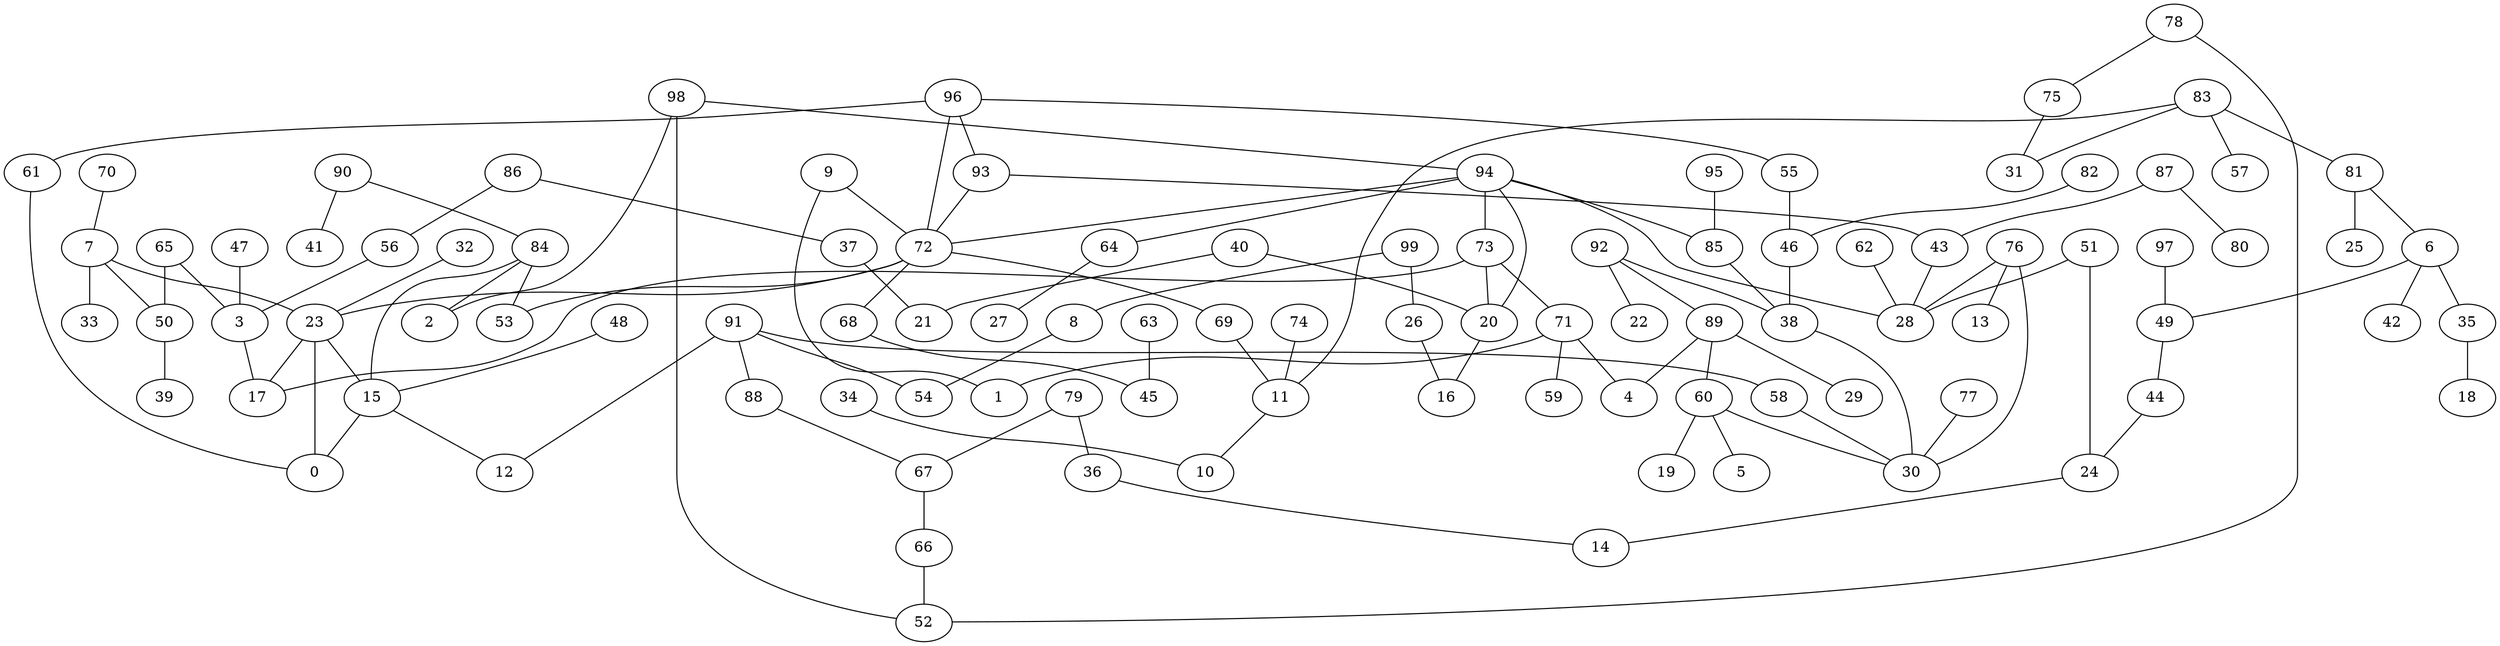 digraph GG_graph {

subgraph G_graph {
edge [color = black]
"48" -> "15" [dir = none]
"97" -> "49" [dir = none]
"78" -> "52" [dir = none]
"82" -> "46" [dir = none]
"63" -> "45" [dir = none]
"99" -> "26" [dir = none]
"99" -> "8" [dir = none]
"49" -> "44" [dir = none]
"9" -> "1" [dir = none]
"60" -> "19" [dir = none]
"60" -> "5" [dir = none]
"60" -> "30" [dir = none]
"89" -> "29" [dir = none]
"98" -> "94" [dir = none]
"77" -> "30" [dir = none]
"87" -> "80" [dir = none]
"87" -> "43" [dir = none]
"74" -> "11" [dir = none]
"32" -> "23" [dir = none]
"75" -> "31" [dir = none]
"65" -> "3" [dir = none]
"7" -> "33" [dir = none]
"7" -> "50" [dir = none]
"7" -> "23" [dir = none]
"85" -> "38" [dir = none]
"23" -> "17" [dir = none]
"23" -> "0" [dir = none]
"23" -> "15" [dir = none]
"88" -> "67" [dir = none]
"83" -> "57" [dir = none]
"83" -> "31" [dir = none]
"83" -> "81" [dir = none]
"83" -> "11" [dir = none]
"72" -> "53" [dir = none]
"72" -> "69" [dir = none]
"72" -> "68" [dir = none]
"72" -> "23" [dir = none]
"3" -> "17" [dir = none]
"62" -> "28" [dir = none]
"15" -> "12" [dir = none]
"91" -> "58" [dir = none]
"91" -> "54" [dir = none]
"91" -> "88" [dir = none]
"91" -> "12" [dir = none]
"94" -> "64" [dir = none]
"94" -> "20" [dir = none]
"94" -> "73" [dir = none]
"94" -> "85" [dir = none]
"94" -> "28" [dir = none]
"94" -> "72" [dir = none]
"68" -> "45" [dir = none]
"90" -> "41" [dir = none]
"90" -> "84" [dir = none]
"11" -> "10" [dir = none]
"73" -> "71" [dir = none]
"71" -> "4" [dir = none]
"71" -> "59" [dir = none]
"71" -> "1" [dir = none]
"92" -> "22" [dir = none]
"92" -> "89" [dir = none]
"92" -> "38" [dir = none]
"84" -> "2" [dir = none]
"84" -> "15" [dir = none]
"86" -> "37" [dir = none]
"20" -> "16" [dir = none]
"40" -> "21" [dir = none]
"40" -> "20" [dir = none]
"81" -> "25" [dir = none]
"81" -> "6" [dir = none]
"69" -> "11" [dir = none]
"95" -> "85" [dir = none]
"34" -> "10" [dir = none]
"8" -> "54" [dir = none]
"35" -> "18" [dir = none]
"44" -> "24" [dir = none]
"64" -> "27" [dir = none]
"79" -> "36" [dir = none]
"79" -> "67" [dir = none]
"56" -> "3" [dir = none]
"51" -> "28" [dir = none]
"37" -> "21" [dir = none]
"46" -> "38" [dir = none]
"67" -> "66" [dir = none]
"50" -> "39" [dir = none]
"70" -> "7" [dir = none]
"66" -> "52" [dir = none]
"96" -> "93" [dir = none]
"96" -> "55" [dir = none]
"96" -> "72" [dir = none]
"43" -> "28" [dir = none]
"47" -> "3" [dir = none]
"36" -> "14" [dir = none]
"76" -> "13" [dir = none]
"76" -> "30" [dir = none]
"76" -> "28" [dir = none]
"6" -> "42" [dir = none]
"6" -> "49" [dir = none]
"6" -> "35" [dir = none]
"61" -> "0" [dir = none]
"86" -> "56" [dir = none]
"84" -> "53" [dir = none]
"9" -> "72" [dir = none]
"73" -> "20" [dir = none]
"98" -> "2" [dir = none]
"51" -> "24" [dir = none]
"93" -> "72" [dir = none]
"55" -> "46" [dir = none]
"65" -> "50" [dir = none]
"58" -> "30" [dir = none]
"89" -> "60" [dir = none]
"24" -> "14" [dir = none]
"15" -> "0" [dir = none]
"98" -> "52" [dir = none]
"26" -> "16" [dir = none]
"93" -> "43" [dir = none]
"96" -> "61" [dir = none]
"89" -> "4" [dir = none]
"38" -> "30" [dir = none]
"78" -> "75" [dir = none]
"73" -> "17" [dir = none]
}

}
